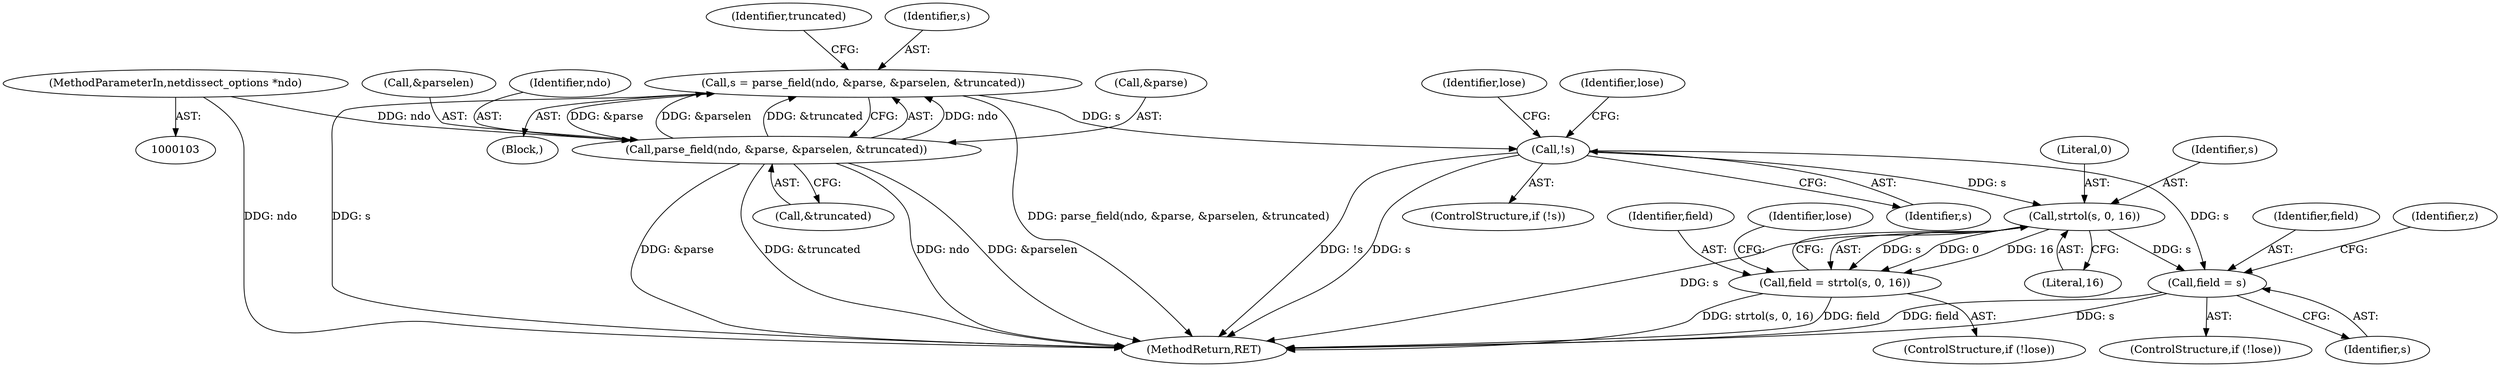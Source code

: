 digraph "0_tcpdump_d17507ffa3e9742199b02a66aa940e79ababfa30_0@pointer" {
"1000168" [label="(Call,!s)"];
"1000154" [label="(Call,s = parse_field(ndo, &parse, &parselen, &truncated))"];
"1000156" [label="(Call,parse_field(ndo, &parse, &parselen, &truncated))"];
"1000104" [label="(MethodParameterIn,netdissect_options *ndo)"];
"1000178" [label="(Call,strtol(s, 0, 16))"];
"1000176" [label="(Call,field = strtol(s, 0, 16))"];
"1000185" [label="(Call,field = s)"];
"1000165" [label="(Identifier,truncated)"];
"1000160" [label="(Call,&parselen)"];
"1000104" [label="(MethodParameterIn,netdissect_options *ndo)"];
"1000155" [label="(Identifier,s)"];
"1000180" [label="(Literal,0)"];
"1000759" [label="(MethodReturn,RET)"];
"1000182" [label="(ControlStructure,if (!lose))"];
"1000173" [label="(ControlStructure,if (!lose))"];
"1000156" [label="(Call,parse_field(ndo, &parse, &parselen, &truncated))"];
"1000157" [label="(Identifier,ndo)"];
"1000176" [label="(Call,field = strtol(s, 0, 16))"];
"1000177" [label="(Identifier,field)"];
"1000179" [label="(Identifier,s)"];
"1000158" [label="(Call,&parse)"];
"1000154" [label="(Call,s = parse_field(ndo, &parse, &parselen, &truncated))"];
"1000181" [label="(Literal,16)"];
"1000190" [label="(Identifier,z)"];
"1000167" [label="(ControlStructure,if (!s))"];
"1000187" [label="(Identifier,s)"];
"1000162" [label="(Call,&truncated)"];
"1000184" [label="(Identifier,lose)"];
"1000178" [label="(Call,strtol(s, 0, 16))"];
"1000185" [label="(Call,field = s)"];
"1000169" [label="(Identifier,s)"];
"1000171" [label="(Identifier,lose)"];
"1000168" [label="(Call,!s)"];
"1000175" [label="(Identifier,lose)"];
"1000186" [label="(Identifier,field)"];
"1000107" [label="(Block,)"];
"1000168" -> "1000167"  [label="AST: "];
"1000168" -> "1000169"  [label="CFG: "];
"1000169" -> "1000168"  [label="AST: "];
"1000171" -> "1000168"  [label="CFG: "];
"1000175" -> "1000168"  [label="CFG: "];
"1000168" -> "1000759"  [label="DDG: !s"];
"1000168" -> "1000759"  [label="DDG: s"];
"1000154" -> "1000168"  [label="DDG: s"];
"1000168" -> "1000178"  [label="DDG: s"];
"1000168" -> "1000185"  [label="DDG: s"];
"1000154" -> "1000107"  [label="AST: "];
"1000154" -> "1000156"  [label="CFG: "];
"1000155" -> "1000154"  [label="AST: "];
"1000156" -> "1000154"  [label="AST: "];
"1000165" -> "1000154"  [label="CFG: "];
"1000154" -> "1000759"  [label="DDG: s"];
"1000154" -> "1000759"  [label="DDG: parse_field(ndo, &parse, &parselen, &truncated)"];
"1000156" -> "1000154"  [label="DDG: ndo"];
"1000156" -> "1000154"  [label="DDG: &parse"];
"1000156" -> "1000154"  [label="DDG: &parselen"];
"1000156" -> "1000154"  [label="DDG: &truncated"];
"1000156" -> "1000162"  [label="CFG: "];
"1000157" -> "1000156"  [label="AST: "];
"1000158" -> "1000156"  [label="AST: "];
"1000160" -> "1000156"  [label="AST: "];
"1000162" -> "1000156"  [label="AST: "];
"1000156" -> "1000759"  [label="DDG: ndo"];
"1000156" -> "1000759"  [label="DDG: &parselen"];
"1000156" -> "1000759"  [label="DDG: &parse"];
"1000156" -> "1000759"  [label="DDG: &truncated"];
"1000104" -> "1000156"  [label="DDG: ndo"];
"1000104" -> "1000103"  [label="AST: "];
"1000104" -> "1000759"  [label="DDG: ndo"];
"1000178" -> "1000176"  [label="AST: "];
"1000178" -> "1000181"  [label="CFG: "];
"1000179" -> "1000178"  [label="AST: "];
"1000180" -> "1000178"  [label="AST: "];
"1000181" -> "1000178"  [label="AST: "];
"1000176" -> "1000178"  [label="CFG: "];
"1000178" -> "1000759"  [label="DDG: s"];
"1000178" -> "1000176"  [label="DDG: s"];
"1000178" -> "1000176"  [label="DDG: 0"];
"1000178" -> "1000176"  [label="DDG: 16"];
"1000178" -> "1000185"  [label="DDG: s"];
"1000176" -> "1000173"  [label="AST: "];
"1000177" -> "1000176"  [label="AST: "];
"1000184" -> "1000176"  [label="CFG: "];
"1000176" -> "1000759"  [label="DDG: strtol(s, 0, 16)"];
"1000176" -> "1000759"  [label="DDG: field"];
"1000185" -> "1000182"  [label="AST: "];
"1000185" -> "1000187"  [label="CFG: "];
"1000186" -> "1000185"  [label="AST: "];
"1000187" -> "1000185"  [label="AST: "];
"1000190" -> "1000185"  [label="CFG: "];
"1000185" -> "1000759"  [label="DDG: field"];
"1000185" -> "1000759"  [label="DDG: s"];
}
